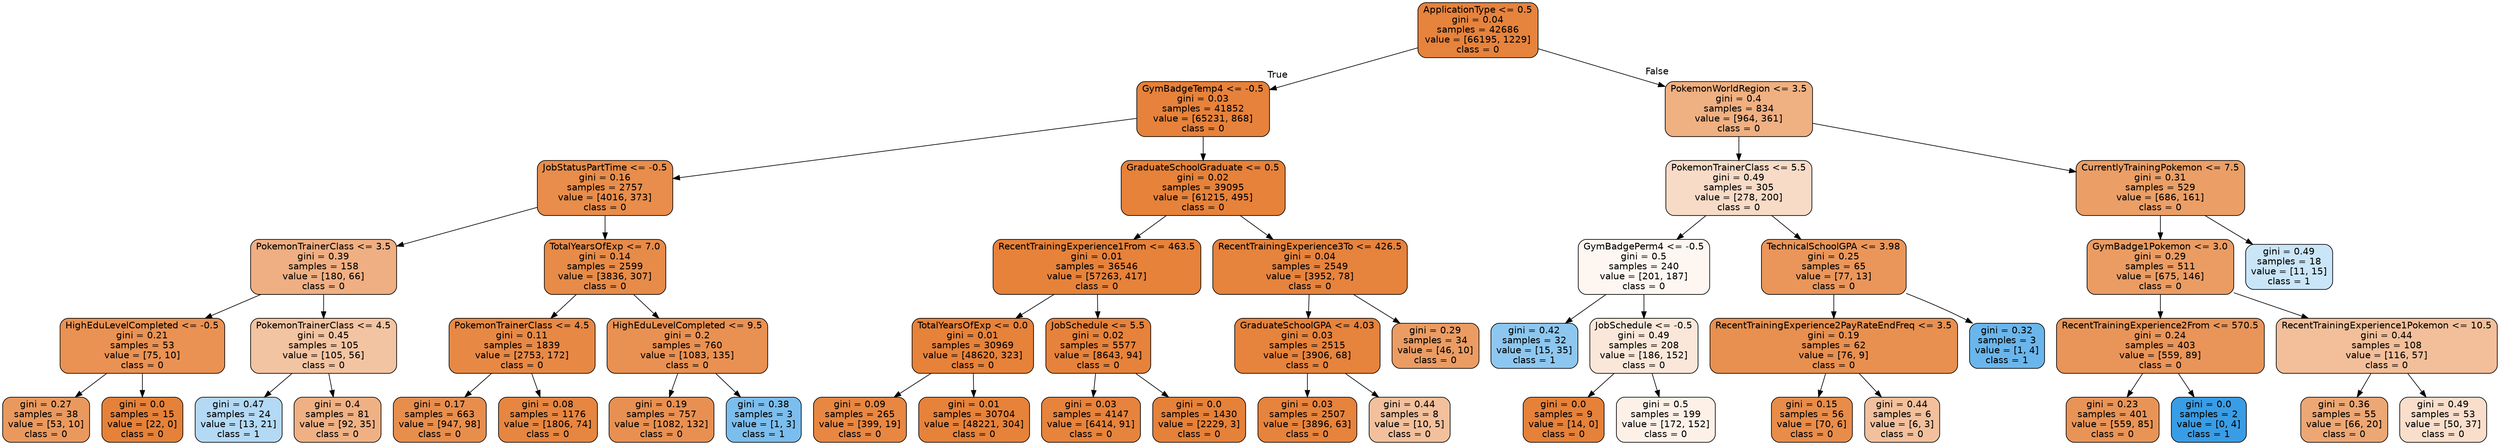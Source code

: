 digraph Tree {
node [shape=box, style="filled, rounded", color="black", fontname=helvetica] ;
edge [fontname=helvetica] ;
0 [label="ApplicationType <= 0.5\ngini = 0.04\nsamples = 42686\nvalue = [66195, 1229]\nclass = 0", fillcolor="#e58139fa"] ;
1 [label="GymBadgeTemp4 <= -0.5\ngini = 0.03\nsamples = 41852\nvalue = [65231, 868]\nclass = 0", fillcolor="#e58139fc"] ;
0 -> 1 [labeldistance=2.5, labelangle=45, headlabel="True"] ;
2 [label="JobStatusPartTime <= -0.5\ngini = 0.16\nsamples = 2757\nvalue = [4016, 373]\nclass = 0", fillcolor="#e58139e7"] ;
1 -> 2 ;
3 [label="PokemonTrainerClass <= 3.5\ngini = 0.39\nsamples = 158\nvalue = [180, 66]\nclass = 0", fillcolor="#e58139a1"] ;
2 -> 3 ;
4 [label="HighEduLevelCompleted <= -0.5\ngini = 0.21\nsamples = 53\nvalue = [75, 10]\nclass = 0", fillcolor="#e58139dd"] ;
3 -> 4 ;
5 [label="gini = 0.27\nsamples = 38\nvalue = [53, 10]\nclass = 0", fillcolor="#e58139cf"] ;
4 -> 5 ;
6 [label="gini = 0.0\nsamples = 15\nvalue = [22, 0]\nclass = 0", fillcolor="#e58139ff"] ;
4 -> 6 ;
7 [label="PokemonTrainerClass <= 4.5\ngini = 0.45\nsamples = 105\nvalue = [105, 56]\nclass = 0", fillcolor="#e5813977"] ;
3 -> 7 ;
8 [label="gini = 0.47\nsamples = 24\nvalue = [13, 21]\nclass = 1", fillcolor="#399de561"] ;
7 -> 8 ;
9 [label="gini = 0.4\nsamples = 81\nvalue = [92, 35]\nclass = 0", fillcolor="#e581399e"] ;
7 -> 9 ;
10 [label="TotalYearsOfExp <= 7.0\ngini = 0.14\nsamples = 2599\nvalue = [3836, 307]\nclass = 0", fillcolor="#e58139eb"] ;
2 -> 10 ;
11 [label="PokemonTrainerClass <= 4.5\ngini = 0.11\nsamples = 1839\nvalue = [2753, 172]\nclass = 0", fillcolor="#e58139ef"] ;
10 -> 11 ;
12 [label="gini = 0.17\nsamples = 663\nvalue = [947, 98]\nclass = 0", fillcolor="#e58139e5"] ;
11 -> 12 ;
13 [label="gini = 0.08\nsamples = 1176\nvalue = [1806, 74]\nclass = 0", fillcolor="#e58139f5"] ;
11 -> 13 ;
14 [label="HighEduLevelCompleted <= 9.5\ngini = 0.2\nsamples = 760\nvalue = [1083, 135]\nclass = 0", fillcolor="#e58139df"] ;
10 -> 14 ;
15 [label="gini = 0.19\nsamples = 757\nvalue = [1082, 132]\nclass = 0", fillcolor="#e58139e0"] ;
14 -> 15 ;
16 [label="gini = 0.38\nsamples = 3\nvalue = [1, 3]\nclass = 1", fillcolor="#399de5aa"] ;
14 -> 16 ;
17 [label="GraduateSchoolGraduate <= 0.5\ngini = 0.02\nsamples = 39095\nvalue = [61215, 495]\nclass = 0", fillcolor="#e58139fd"] ;
1 -> 17 ;
18 [label="RecentTrainingExperience1From <= 463.5\ngini = 0.01\nsamples = 36546\nvalue = [57263, 417]\nclass = 0", fillcolor="#e58139fd"] ;
17 -> 18 ;
19 [label="TotalYearsOfExp <= 0.0\ngini = 0.01\nsamples = 30969\nvalue = [48620, 323]\nclass = 0", fillcolor="#e58139fd"] ;
18 -> 19 ;
20 [label="gini = 0.09\nsamples = 265\nvalue = [399, 19]\nclass = 0", fillcolor="#e58139f3"] ;
19 -> 20 ;
21 [label="gini = 0.01\nsamples = 30704\nvalue = [48221, 304]\nclass = 0", fillcolor="#e58139fd"] ;
19 -> 21 ;
22 [label="JobSchedule <= 5.5\ngini = 0.02\nsamples = 5577\nvalue = [8643, 94]\nclass = 0", fillcolor="#e58139fc"] ;
18 -> 22 ;
23 [label="gini = 0.03\nsamples = 4147\nvalue = [6414, 91]\nclass = 0", fillcolor="#e58139fb"] ;
22 -> 23 ;
24 [label="gini = 0.0\nsamples = 1430\nvalue = [2229, 3]\nclass = 0", fillcolor="#e58139ff"] ;
22 -> 24 ;
25 [label="RecentTrainingExperience3To <= 426.5\ngini = 0.04\nsamples = 2549\nvalue = [3952, 78]\nclass = 0", fillcolor="#e58139fa"] ;
17 -> 25 ;
26 [label="GraduateSchoolGPA <= 4.03\ngini = 0.03\nsamples = 2515\nvalue = [3906, 68]\nclass = 0", fillcolor="#e58139fb"] ;
25 -> 26 ;
27 [label="gini = 0.03\nsamples = 2507\nvalue = [3896, 63]\nclass = 0", fillcolor="#e58139fb"] ;
26 -> 27 ;
28 [label="gini = 0.44\nsamples = 8\nvalue = [10, 5]\nclass = 0", fillcolor="#e581397f"] ;
26 -> 28 ;
29 [label="gini = 0.29\nsamples = 34\nvalue = [46, 10]\nclass = 0", fillcolor="#e58139c8"] ;
25 -> 29 ;
30 [label="PokemonWorldRegion <= 3.5\ngini = 0.4\nsamples = 834\nvalue = [964, 361]\nclass = 0", fillcolor="#e58139a0"] ;
0 -> 30 [labeldistance=2.5, labelangle=-45, headlabel="False"] ;
31 [label="PokemonTrainerClass <= 5.5\ngini = 0.49\nsamples = 305\nvalue = [278, 200]\nclass = 0", fillcolor="#e5813948"] ;
30 -> 31 ;
32 [label="GymBadgePerm4 <= -0.5\ngini = 0.5\nsamples = 240\nvalue = [201, 187]\nclass = 0", fillcolor="#e5813912"] ;
31 -> 32 ;
33 [label="gini = 0.42\nsamples = 32\nvalue = [15, 35]\nclass = 1", fillcolor="#399de592"] ;
32 -> 33 ;
34 [label="JobSchedule <= -0.5\ngini = 0.49\nsamples = 208\nvalue = [186, 152]\nclass = 0", fillcolor="#e581392f"] ;
32 -> 34 ;
35 [label="gini = 0.0\nsamples = 9\nvalue = [14, 0]\nclass = 0", fillcolor="#e58139ff"] ;
34 -> 35 ;
36 [label="gini = 0.5\nsamples = 199\nvalue = [172, 152]\nclass = 0", fillcolor="#e581391e"] ;
34 -> 36 ;
37 [label="TechnicalSchoolGPA <= 3.98\ngini = 0.25\nsamples = 65\nvalue = [77, 13]\nclass = 0", fillcolor="#e58139d4"] ;
31 -> 37 ;
38 [label="RecentTrainingExperience2PayRateEndFreq <= 3.5\ngini = 0.19\nsamples = 62\nvalue = [76, 9]\nclass = 0", fillcolor="#e58139e1"] ;
37 -> 38 ;
39 [label="gini = 0.15\nsamples = 56\nvalue = [70, 6]\nclass = 0", fillcolor="#e58139e9"] ;
38 -> 39 ;
40 [label="gini = 0.44\nsamples = 6\nvalue = [6, 3]\nclass = 0", fillcolor="#e581397f"] ;
38 -> 40 ;
41 [label="gini = 0.32\nsamples = 3\nvalue = [1, 4]\nclass = 1", fillcolor="#399de5bf"] ;
37 -> 41 ;
42 [label="CurrentlyTrainingPokemon <= 7.5\ngini = 0.31\nsamples = 529\nvalue = [686, 161]\nclass = 0", fillcolor="#e58139c3"] ;
30 -> 42 ;
43 [label="GymBadge1Pokemon <= 3.0\ngini = 0.29\nsamples = 511\nvalue = [675, 146]\nclass = 0", fillcolor="#e58139c8"] ;
42 -> 43 ;
44 [label="RecentTrainingExperience2From <= 570.5\ngini = 0.24\nsamples = 403\nvalue = [559, 89]\nclass = 0", fillcolor="#e58139d6"] ;
43 -> 44 ;
45 [label="gini = 0.23\nsamples = 401\nvalue = [559, 85]\nclass = 0", fillcolor="#e58139d8"] ;
44 -> 45 ;
46 [label="gini = 0.0\nsamples = 2\nvalue = [0, 4]\nclass = 1", fillcolor="#399de5ff"] ;
44 -> 46 ;
47 [label="RecentTrainingExperience1Pokemon <= 10.5\ngini = 0.44\nsamples = 108\nvalue = [116, 57]\nclass = 0", fillcolor="#e5813982"] ;
43 -> 47 ;
48 [label="gini = 0.36\nsamples = 55\nvalue = [66, 20]\nclass = 0", fillcolor="#e58139b2"] ;
47 -> 48 ;
49 [label="gini = 0.49\nsamples = 53\nvalue = [50, 37]\nclass = 0", fillcolor="#e5813942"] ;
47 -> 49 ;
50 [label="gini = 0.49\nsamples = 18\nvalue = [11, 15]\nclass = 1", fillcolor="#399de544"] ;
42 -> 50 ;
}